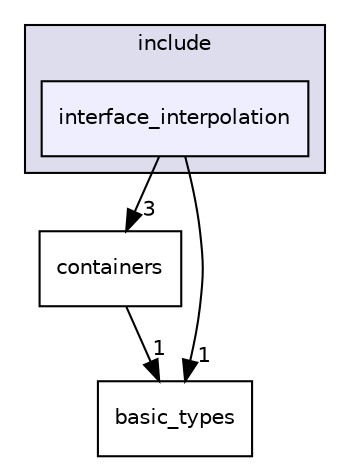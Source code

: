 digraph "Common/include/interface_interpolation" {
  compound=true
  node [ fontsize="10", fontname="Helvetica"];
  edge [ labelfontsize="10", labelfontname="Helvetica"];
  subgraph clusterdir_92cb2900980f09bf257878861626e98f {
    graph [ bgcolor="#ddddee", pencolor="black", label="include" fontname="Helvetica", fontsize="10", URL="dir_92cb2900980f09bf257878861626e98f.html"]
  dir_395cf357913937314e28ce75288259b3 [shape=box, label="interface_interpolation", style="filled", fillcolor="#eeeeff", pencolor="black", URL="dir_395cf357913937314e28ce75288259b3.html"];
  }
  dir_b3347baf15fb7b1ad00b0011f7bd58e3 [shape=box label="containers" URL="dir_b3347baf15fb7b1ad00b0011f7bd58e3.html"];
  dir_cd1ad04c99373fb2e948caf5c2750b9f [shape=box label="basic_types" URL="dir_cd1ad04c99373fb2e948caf5c2750b9f.html"];
  dir_395cf357913937314e28ce75288259b3->dir_b3347baf15fb7b1ad00b0011f7bd58e3 [headlabel="3", labeldistance=1.5 headhref="dir_000012_000004.html"];
  dir_395cf357913937314e28ce75288259b3->dir_cd1ad04c99373fb2e948caf5c2750b9f [headlabel="1", labeldistance=1.5 headhref="dir_000012_000003.html"];
  dir_b3347baf15fb7b1ad00b0011f7bd58e3->dir_cd1ad04c99373fb2e948caf5c2750b9f [headlabel="1", labeldistance=1.5 headhref="dir_000004_000003.html"];
}
